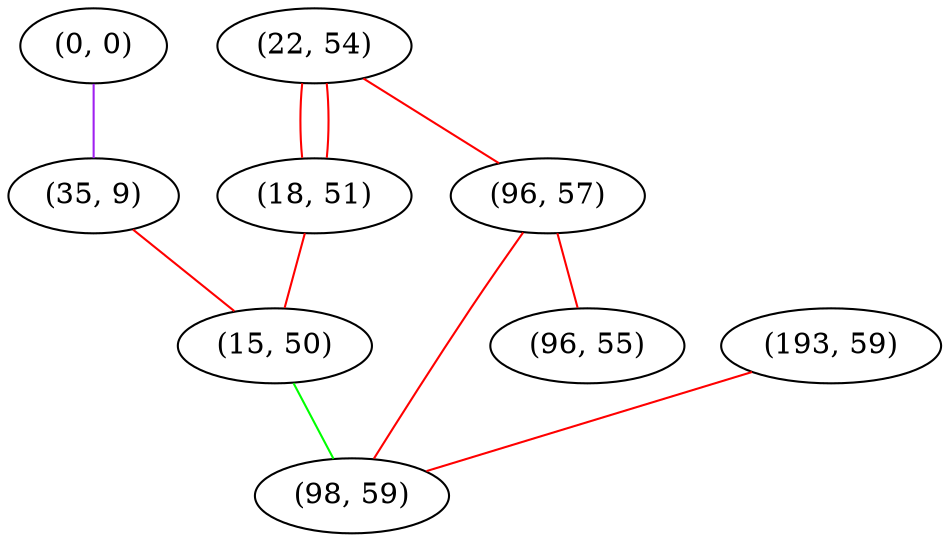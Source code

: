 graph "" {
"(0, 0)";
"(22, 54)";
"(96, 57)";
"(193, 59)";
"(35, 9)";
"(18, 51)";
"(15, 50)";
"(98, 59)";
"(96, 55)";
"(0, 0)" -- "(35, 9)"  [color=purple, key=0, weight=4];
"(22, 54)" -- "(96, 57)"  [color=red, key=0, weight=1];
"(22, 54)" -- "(18, 51)"  [color=red, key=0, weight=1];
"(22, 54)" -- "(18, 51)"  [color=red, key=1, weight=1];
"(96, 57)" -- "(98, 59)"  [color=red, key=0, weight=1];
"(96, 57)" -- "(96, 55)"  [color=red, key=0, weight=1];
"(193, 59)" -- "(98, 59)"  [color=red, key=0, weight=1];
"(35, 9)" -- "(15, 50)"  [color=red, key=0, weight=1];
"(18, 51)" -- "(15, 50)"  [color=red, key=0, weight=1];
"(15, 50)" -- "(98, 59)"  [color=green, key=0, weight=2];
}
